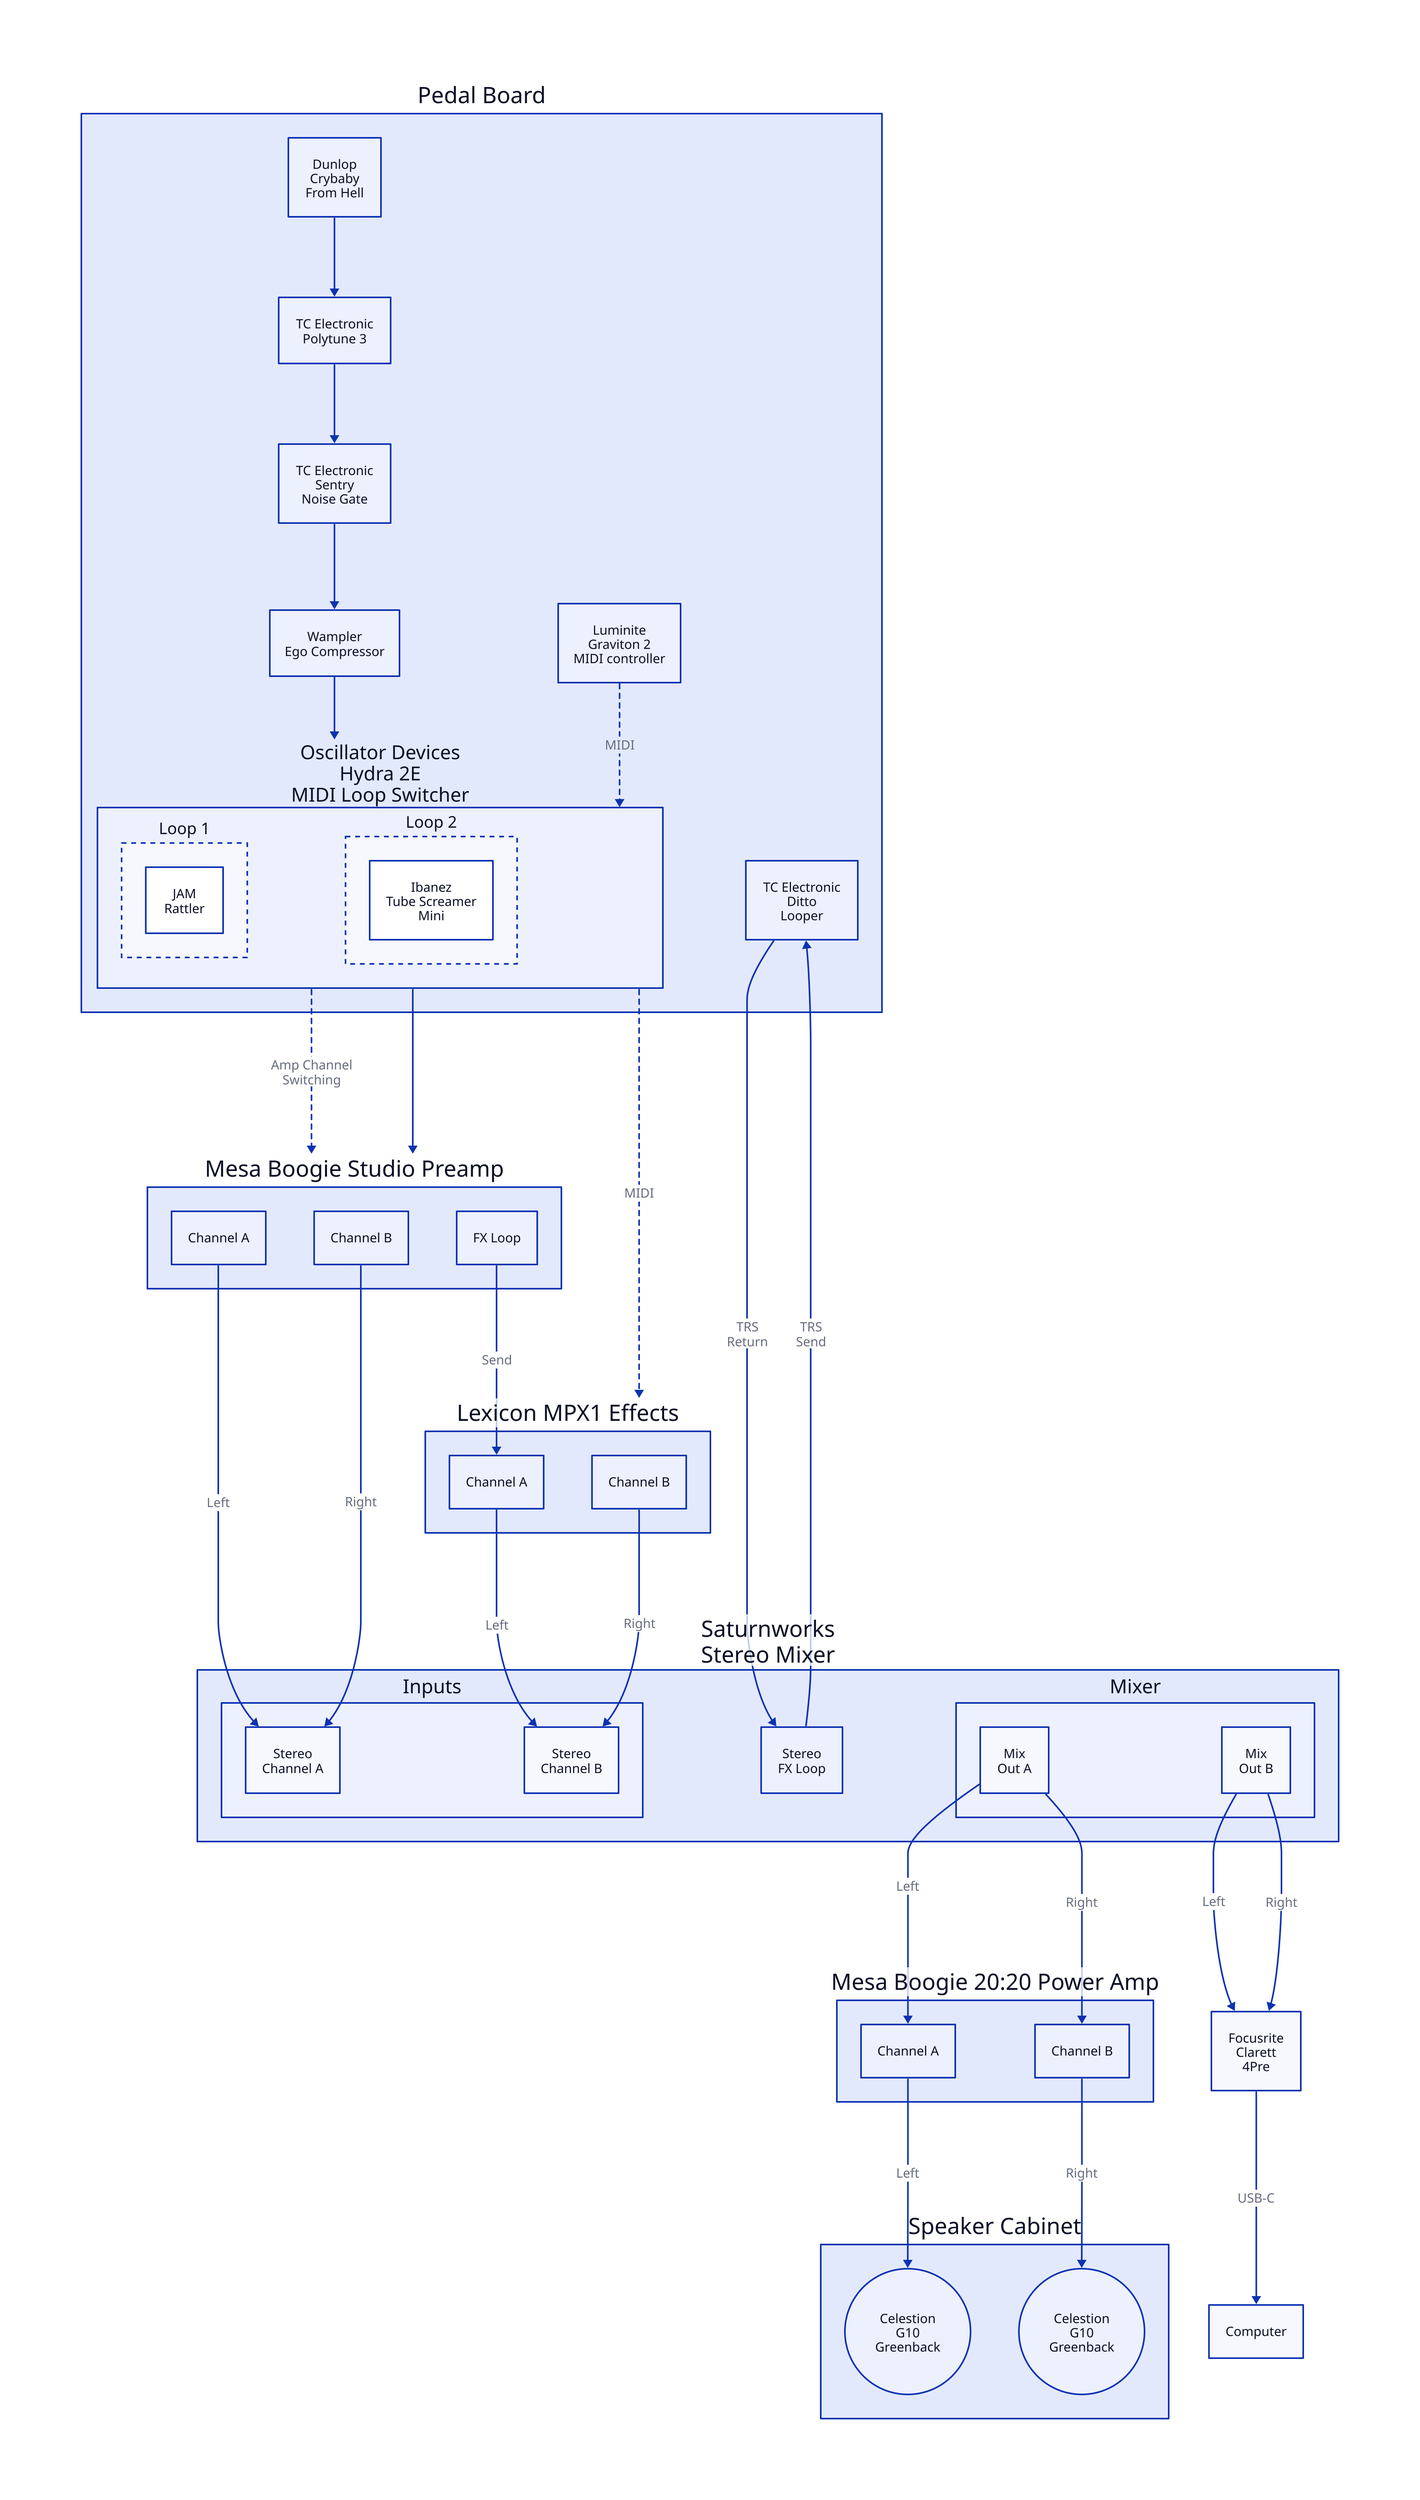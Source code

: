 pb: "Pedal Board" {
  cbfh: "Dunlop\nCrybaby\nFrom Hell" {}
  polytune3: "TC Electronic\nPolytune 3" {}
  tcsentry: "TC Electronic\nSentry\nNoise Gate" {}
  wec: "Wampler\nEgo Compressor" {}
  mc: "Luminite\nGraviton 2\nMIDI controller" {}
  mls: "Oscillator Devices\nHydra 2E\nMIDI Loop Switcher" {
    1: "Loop 1" {
      style: {
        stroke-dash: 3
      }
      ts: "JAM\nRattler" {}
    }
    2: "Loop 2" {
      style: {
        stroke-dash: 3
      }
      ts: "Ibanez\nTube Screamer\nMini" {}
    }
  }
  cbfh -> polytune3 -> tcsentry -> wec -> mls
  mc -> mls: "MIDI" {
    style: {
      stroke-dash: 3
    }
  }
  ditto: "TC Electronic\nDitto\nLooper" {}
}

msp: "Mesa Boogie Studio Preamp" {
  A: "Channel A" {}
  B: "Channel B" {}
  Loop: "FX Loop" {}
}
pb.mls -> msp: "Amp Channel\nSwitching" {
  style: {
    stroke-dash: 3
  }
}
pb.mls -> msp

mixer: "Saturnworks\nStereo Mixer" {
  In: "Inputs" {
    A: "Stereo\nChannel A" {}
    B: "Stereo\nChannel B" {}
  }
  Loop: "Stereo\nFX Loop" {}
  Mix: "Mixer" {
    A: "Mix\nOut A" {}
    B: "Mix\nOut B" {}
  }
}
msp.A -> mixer.In.A: "Left"
msp.B -> mixer.In.A: "Right"

mpx1: "Lexicon MPX1 Effects" {
  A: "Channel A" {}
  B: "Channel B" {}
}
pb.mls -> mpx1: "MIDI" {
  style: {
    stroke-dash: 3
  }
}
msp.Loop -> mpx1.A: "Send" {}
mpx1.A -> mixer.In.B: "Left"
mpx1.B -> mixer.In.B: "Right"

m2020: "Mesa Boogie 20:20 Power Amp" {
  A: "Channel A" {}
  B: "Channel B" {}
}
mixer.Mix.A -> m2020.A: "Left"
mixer.Mix.A -> m2020.B: "Right"
mixer.Loop -> pb.ditto: "TRS\nSend"
pb.ditto -> mixer.Loop: "TRS\nReturn"

cab: "Speaker Cabinet" {
  A: "Celestion\nG10\nGreenback" {
    shape: "circle"
  }
  B: "Celestion\nG10\nGreenback" {
    shape: "circle"
  }
}
m2020.A -> cab.A: "Left"
m2020.B -> cab.B: "Right"

clarett: "Focusrite\nClarett\n4Pre" {}
mixer.Mix.B -> clarett: "Left"
mixer.Mix.B -> clarett: "Right"

computer: "Computer"
clarett -> computer: "USB-C"
